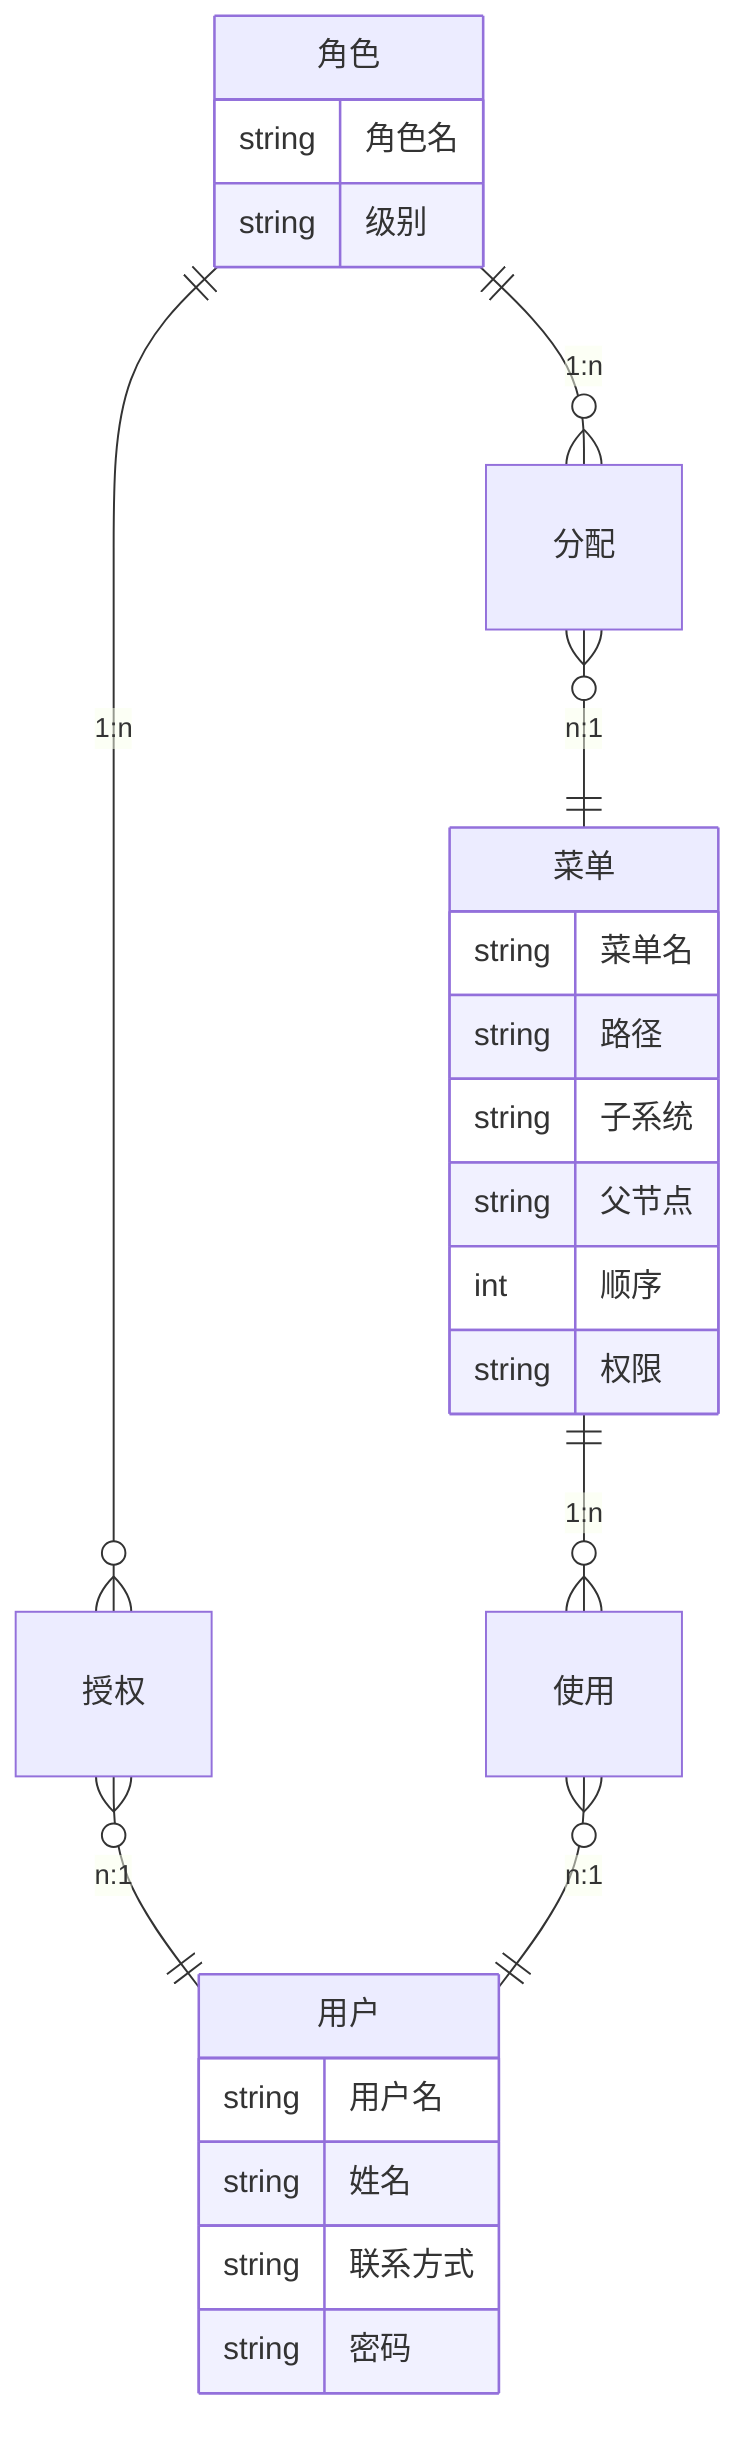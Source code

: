 erDiagram
    角色 ||--o{ 授权 : "1:n"
    授权 }o--|| 用户 : "n:1"
    角色 ||--o{ 分配 : "1:n"
    分配 }o--|| 菜单 : "n:1"
    菜单 ||--o{ 使用 : "1:n"
    使用 }o--|| 用户 : "n:1"

    角色 {
        string 角色名
        string 级别
    }

    用户 {
        string 用户名
        string 姓名
        string 联系方式
        string 密码
    }

    菜单 {
        string 菜单名
        string 路径
        string 子系统
        string 父节点
        int 顺序
        string 权限
    }